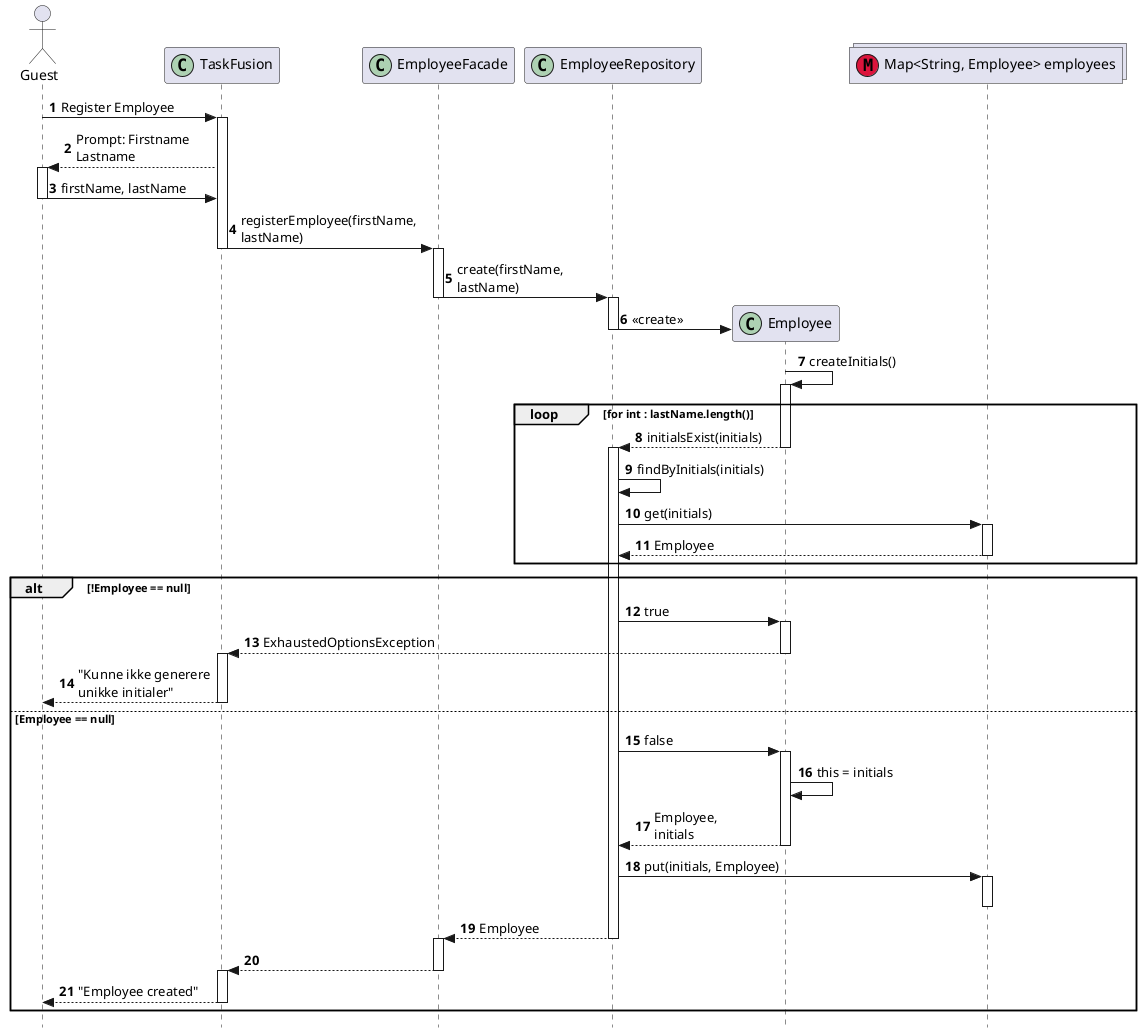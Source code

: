 @startuml seqRegisterEmployee
autonumber
hide footbox
skinparam style strictuml
hide unlinked
actor "Guest" as guest
participant "TaskFusion" as app << (C,#ADD1B2) >>
participant "EmployeeFacade" as empfacade << (C,#ADD1B2) >>
participant "EmployeeRepository" as emprepo << (C,#ADD1B2) >>
participant "Employee" as emp << (C,#ADD1B2) >>
collections "Map<String, Employee> employees" as emps << (M,Crimson) >>

guest -> app++: Register Employee
app --> guest++: Prompt: Firstname\nLastname
guest -> app--: firstName, lastName
app -> empfacade--++: registerEmployee(firstName,\nlastName)
empfacade -> emprepo--++: create(firstName,\nlastName)
emprepo -> emp**: <<create>>
deactivate emprepo
emp -> emp++: createInitials()
loop for int : lastName.length()
    emp --> emprepo--++: initialsExist(initials)
    emprepo -> emprepo: findByInitials(initials)
    emprepo -> emps++: get(initials)
    emps --> emprepo--: Employee
end
alt !Employee == null
    emprepo -> emp++: true
    emp --> app--++: ExhaustedOptionsException
    app --> guest--: "Kunne ikke generere\nunikke initialer"
else Employee == null
    emprepo -> emp++: false
    emp -> emp: this = initials
    emp --> emprepo--: Employee,\ninitials
    emprepo -> emps++: put(initials, Employee)
    deactivate emps
    emprepo --> empfacade--++: Employee
    empfacade --> app --++
    app --> guest--: "Employee created"
end
@enduml